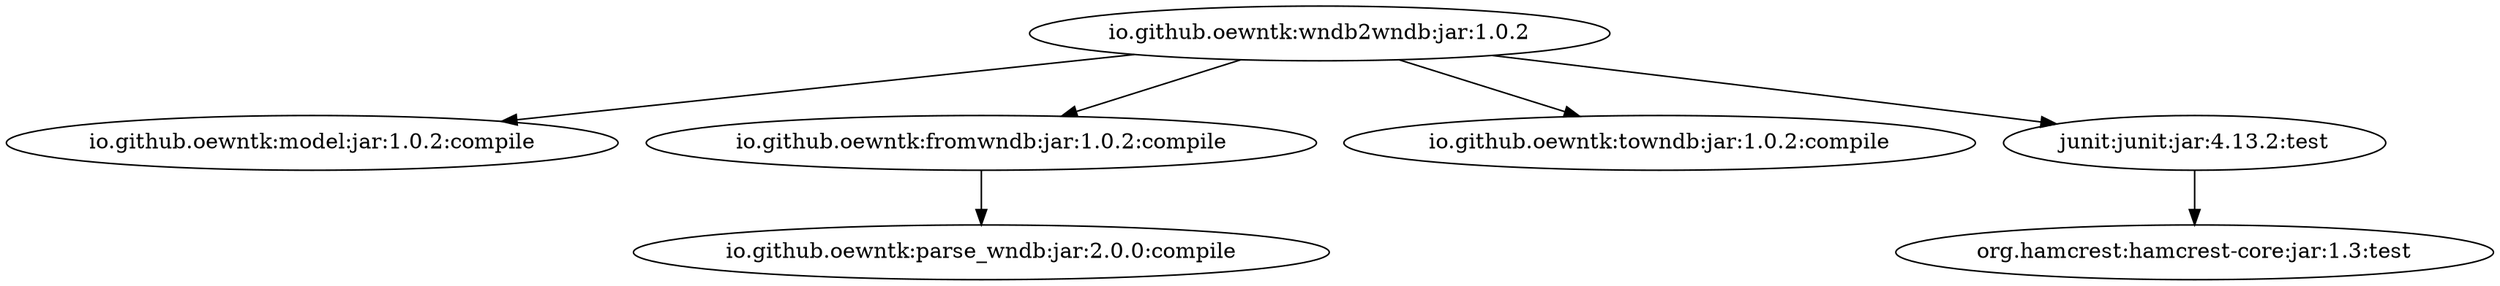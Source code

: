 digraph "io.github.oewntk:wndb2wndb:jar:1.0.2" {
	"io.github.oewntk:wndb2wndb:jar:1.0.2" -> "io.github.oewntk:model:jar:1.0.2:compile" ;
	"io.github.oewntk:wndb2wndb:jar:1.0.2" -> "io.github.oewntk:fromwndb:jar:1.0.2:compile" ;
	"io.github.oewntk:wndb2wndb:jar:1.0.2" -> "io.github.oewntk:towndb:jar:1.0.2:compile" ;
	"io.github.oewntk:wndb2wndb:jar:1.0.2" -> "junit:junit:jar:4.13.2:test" ;
	"io.github.oewntk:fromwndb:jar:1.0.2:compile" -> "io.github.oewntk:parse_wndb:jar:2.0.0:compile" ;
	"junit:junit:jar:4.13.2:test" -> "org.hamcrest:hamcrest-core:jar:1.3:test" ; 
 } 